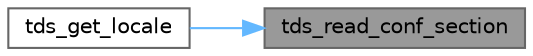 digraph "tds_read_conf_section"
{
 // LATEX_PDF_SIZE
  bgcolor="transparent";
  edge [fontname=Helvetica,fontsize=10,labelfontname=Helvetica,labelfontsize=10];
  node [fontname=Helvetica,fontsize=10,shape=box,height=0.2,width=0.4];
  rankdir="RL";
  Node1 [id="Node000001",label="tds_read_conf_section",height=0.2,width=0.4,color="gray40", fillcolor="grey60", style="filled", fontcolor="black",tooltip="Read a section of configuration file (INI style file)"];
  Node1 -> Node2 [id="edge1_Node000001_Node000002",dir="back",color="steelblue1",style="solid",tooltip=" "];
  Node2 [id="Node000002",label="tds_get_locale",height=0.2,width=0.4,color="grey40", fillcolor="white", style="filled",URL="$a00272.html#a41390fa6e1083ba84fb523797e6b5275",tooltip="Get locale information."];
}
